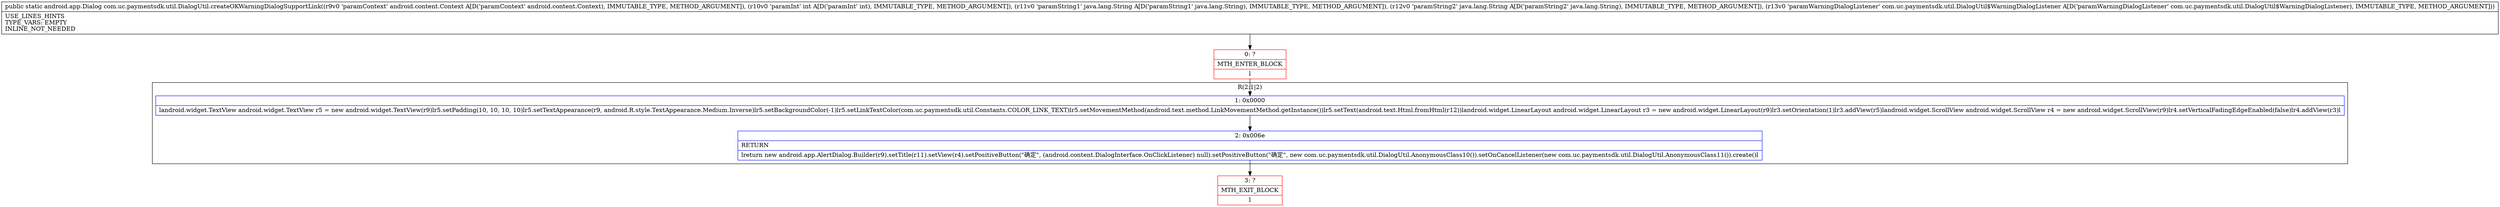 digraph "CFG forcom.uc.paymentsdk.util.DialogUtil.createOKWarningDialogSupportLink(Landroid\/content\/Context;ILjava\/lang\/String;Ljava\/lang\/String;Lcom\/uc\/paymentsdk\/util\/DialogUtil$WarningDialogListener;)Landroid\/app\/Dialog;" {
subgraph cluster_Region_1398473587 {
label = "R(2:1|2)";
node [shape=record,color=blue];
Node_1 [shape=record,label="{1\:\ 0x0000|landroid.widget.TextView android.widget.TextView r5 = new android.widget.TextView(r9)lr5.setPadding(10, 10, 10, 10)lr5.setTextAppearance(r9, android.R.style.TextAppearance.Medium.Inverse)lr5.setBackgroundColor(\-1)lr5.setLinkTextColor(com.uc.paymentsdk.util.Constants.COLOR_LINK_TEXT)lr5.setMovementMethod(android.text.method.LinkMovementMethod.getInstance())lr5.setText(android.text.Html.fromHtml(r12))landroid.widget.LinearLayout android.widget.LinearLayout r3 = new android.widget.LinearLayout(r9)lr3.setOrientation(1)lr3.addView(r5)landroid.widget.ScrollView android.widget.ScrollView r4 = new android.widget.ScrollView(r9)lr4.setVerticalFadingEdgeEnabled(false)lr4.addView(r3)l}"];
Node_2 [shape=record,label="{2\:\ 0x006e|RETURN\l|lreturn new android.app.AlertDialog.Builder(r9).setTitle(r11).setView(r4).setPositiveButton(\"确定\", (android.content.DialogInterface.OnClickListener) null).setPositiveButton(\"确定\", new com.uc.paymentsdk.util.DialogUtil.AnonymousClass10()).setOnCancelListener(new com.uc.paymentsdk.util.DialogUtil.AnonymousClass11()).create()l}"];
}
Node_0 [shape=record,color=red,label="{0\:\ ?|MTH_ENTER_BLOCK\l|l}"];
Node_3 [shape=record,color=red,label="{3\:\ ?|MTH_EXIT_BLOCK\l|l}"];
MethodNode[shape=record,label="{public static android.app.Dialog com.uc.paymentsdk.util.DialogUtil.createOKWarningDialogSupportLink((r9v0 'paramContext' android.content.Context A[D('paramContext' android.content.Context), IMMUTABLE_TYPE, METHOD_ARGUMENT]), (r10v0 'paramInt' int A[D('paramInt' int), IMMUTABLE_TYPE, METHOD_ARGUMENT]), (r11v0 'paramString1' java.lang.String A[D('paramString1' java.lang.String), IMMUTABLE_TYPE, METHOD_ARGUMENT]), (r12v0 'paramString2' java.lang.String A[D('paramString2' java.lang.String), IMMUTABLE_TYPE, METHOD_ARGUMENT]), (r13v0 'paramWarningDialogListener' com.uc.paymentsdk.util.DialogUtil$WarningDialogListener A[D('paramWarningDialogListener' com.uc.paymentsdk.util.DialogUtil$WarningDialogListener), IMMUTABLE_TYPE, METHOD_ARGUMENT]))  | USE_LINES_HINTS\lTYPE_VARS: EMPTY\lINLINE_NOT_NEEDED\l}"];
MethodNode -> Node_0;
Node_1 -> Node_2;
Node_2 -> Node_3;
Node_0 -> Node_1;
}

